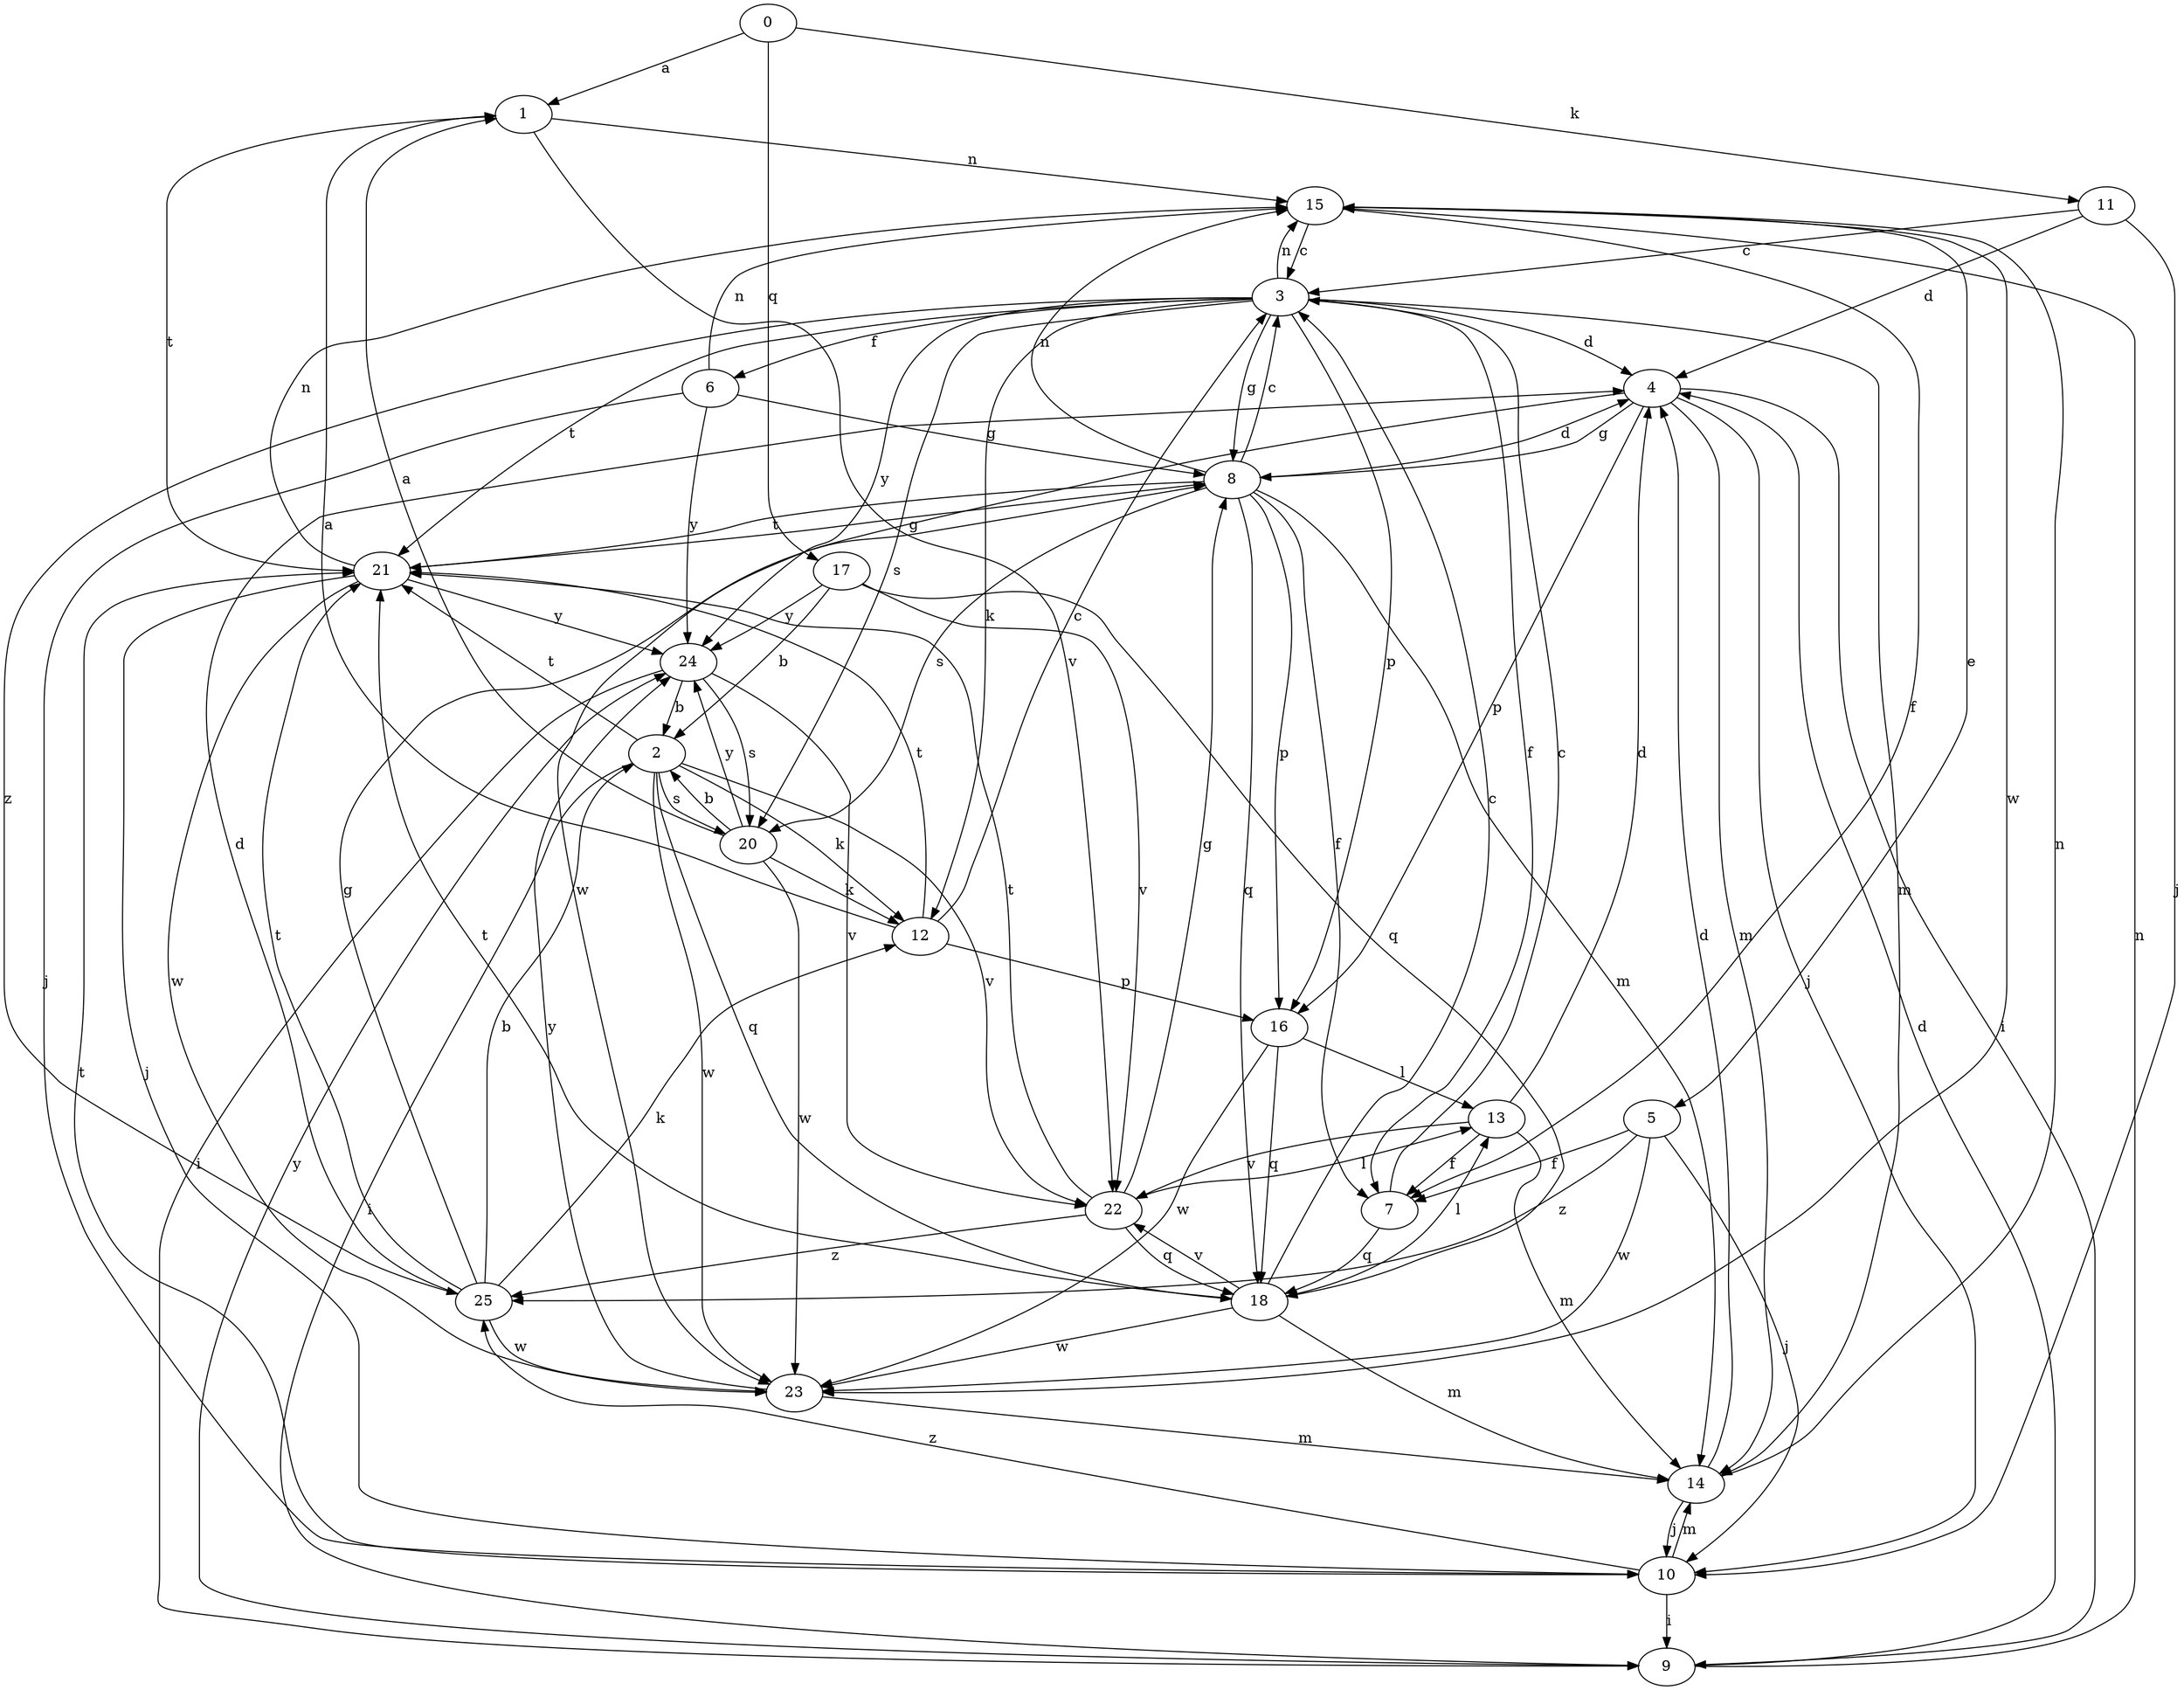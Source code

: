 strict digraph  {
0;
1;
2;
3;
4;
5;
6;
7;
8;
9;
10;
11;
12;
13;
14;
15;
16;
17;
18;
20;
21;
22;
23;
24;
25;
0 -> 1  [label=a];
0 -> 11  [label=k];
0 -> 17  [label=q];
1 -> 15  [label=n];
1 -> 21  [label=t];
1 -> 22  [label=v];
2 -> 9  [label=i];
2 -> 12  [label=k];
2 -> 18  [label=q];
2 -> 20  [label=s];
2 -> 21  [label=t];
2 -> 22  [label=v];
2 -> 23  [label=w];
3 -> 4  [label=d];
3 -> 6  [label=f];
3 -> 7  [label=f];
3 -> 8  [label=g];
3 -> 12  [label=k];
3 -> 14  [label=m];
3 -> 15  [label=n];
3 -> 16  [label=p];
3 -> 20  [label=s];
3 -> 21  [label=t];
3 -> 24  [label=y];
3 -> 25  [label=z];
4 -> 8  [label=g];
4 -> 9  [label=i];
4 -> 10  [label=j];
4 -> 14  [label=m];
4 -> 16  [label=p];
4 -> 23  [label=w];
5 -> 7  [label=f];
5 -> 10  [label=j];
5 -> 23  [label=w];
5 -> 25  [label=z];
6 -> 8  [label=g];
6 -> 10  [label=j];
6 -> 15  [label=n];
6 -> 24  [label=y];
7 -> 3  [label=c];
7 -> 18  [label=q];
8 -> 3  [label=c];
8 -> 4  [label=d];
8 -> 7  [label=f];
8 -> 14  [label=m];
8 -> 15  [label=n];
8 -> 16  [label=p];
8 -> 18  [label=q];
8 -> 20  [label=s];
8 -> 21  [label=t];
9 -> 4  [label=d];
9 -> 15  [label=n];
9 -> 24  [label=y];
10 -> 9  [label=i];
10 -> 14  [label=m];
10 -> 21  [label=t];
10 -> 25  [label=z];
11 -> 3  [label=c];
11 -> 4  [label=d];
11 -> 10  [label=j];
12 -> 1  [label=a];
12 -> 3  [label=c];
12 -> 16  [label=p];
12 -> 21  [label=t];
13 -> 4  [label=d];
13 -> 7  [label=f];
13 -> 14  [label=m];
13 -> 22  [label=v];
14 -> 4  [label=d];
14 -> 10  [label=j];
14 -> 15  [label=n];
15 -> 3  [label=c];
15 -> 5  [label=e];
15 -> 7  [label=f];
15 -> 23  [label=w];
16 -> 13  [label=l];
16 -> 18  [label=q];
16 -> 23  [label=w];
17 -> 2  [label=b];
17 -> 18  [label=q];
17 -> 22  [label=v];
17 -> 24  [label=y];
18 -> 3  [label=c];
18 -> 13  [label=l];
18 -> 14  [label=m];
18 -> 21  [label=t];
18 -> 22  [label=v];
18 -> 23  [label=w];
20 -> 1  [label=a];
20 -> 2  [label=b];
20 -> 12  [label=k];
20 -> 23  [label=w];
20 -> 24  [label=y];
21 -> 8  [label=g];
21 -> 10  [label=j];
21 -> 15  [label=n];
21 -> 23  [label=w];
21 -> 24  [label=y];
22 -> 8  [label=g];
22 -> 13  [label=l];
22 -> 18  [label=q];
22 -> 21  [label=t];
22 -> 25  [label=z];
23 -> 14  [label=m];
23 -> 24  [label=y];
24 -> 2  [label=b];
24 -> 9  [label=i];
24 -> 20  [label=s];
24 -> 22  [label=v];
25 -> 2  [label=b];
25 -> 4  [label=d];
25 -> 8  [label=g];
25 -> 12  [label=k];
25 -> 21  [label=t];
25 -> 23  [label=w];
}
